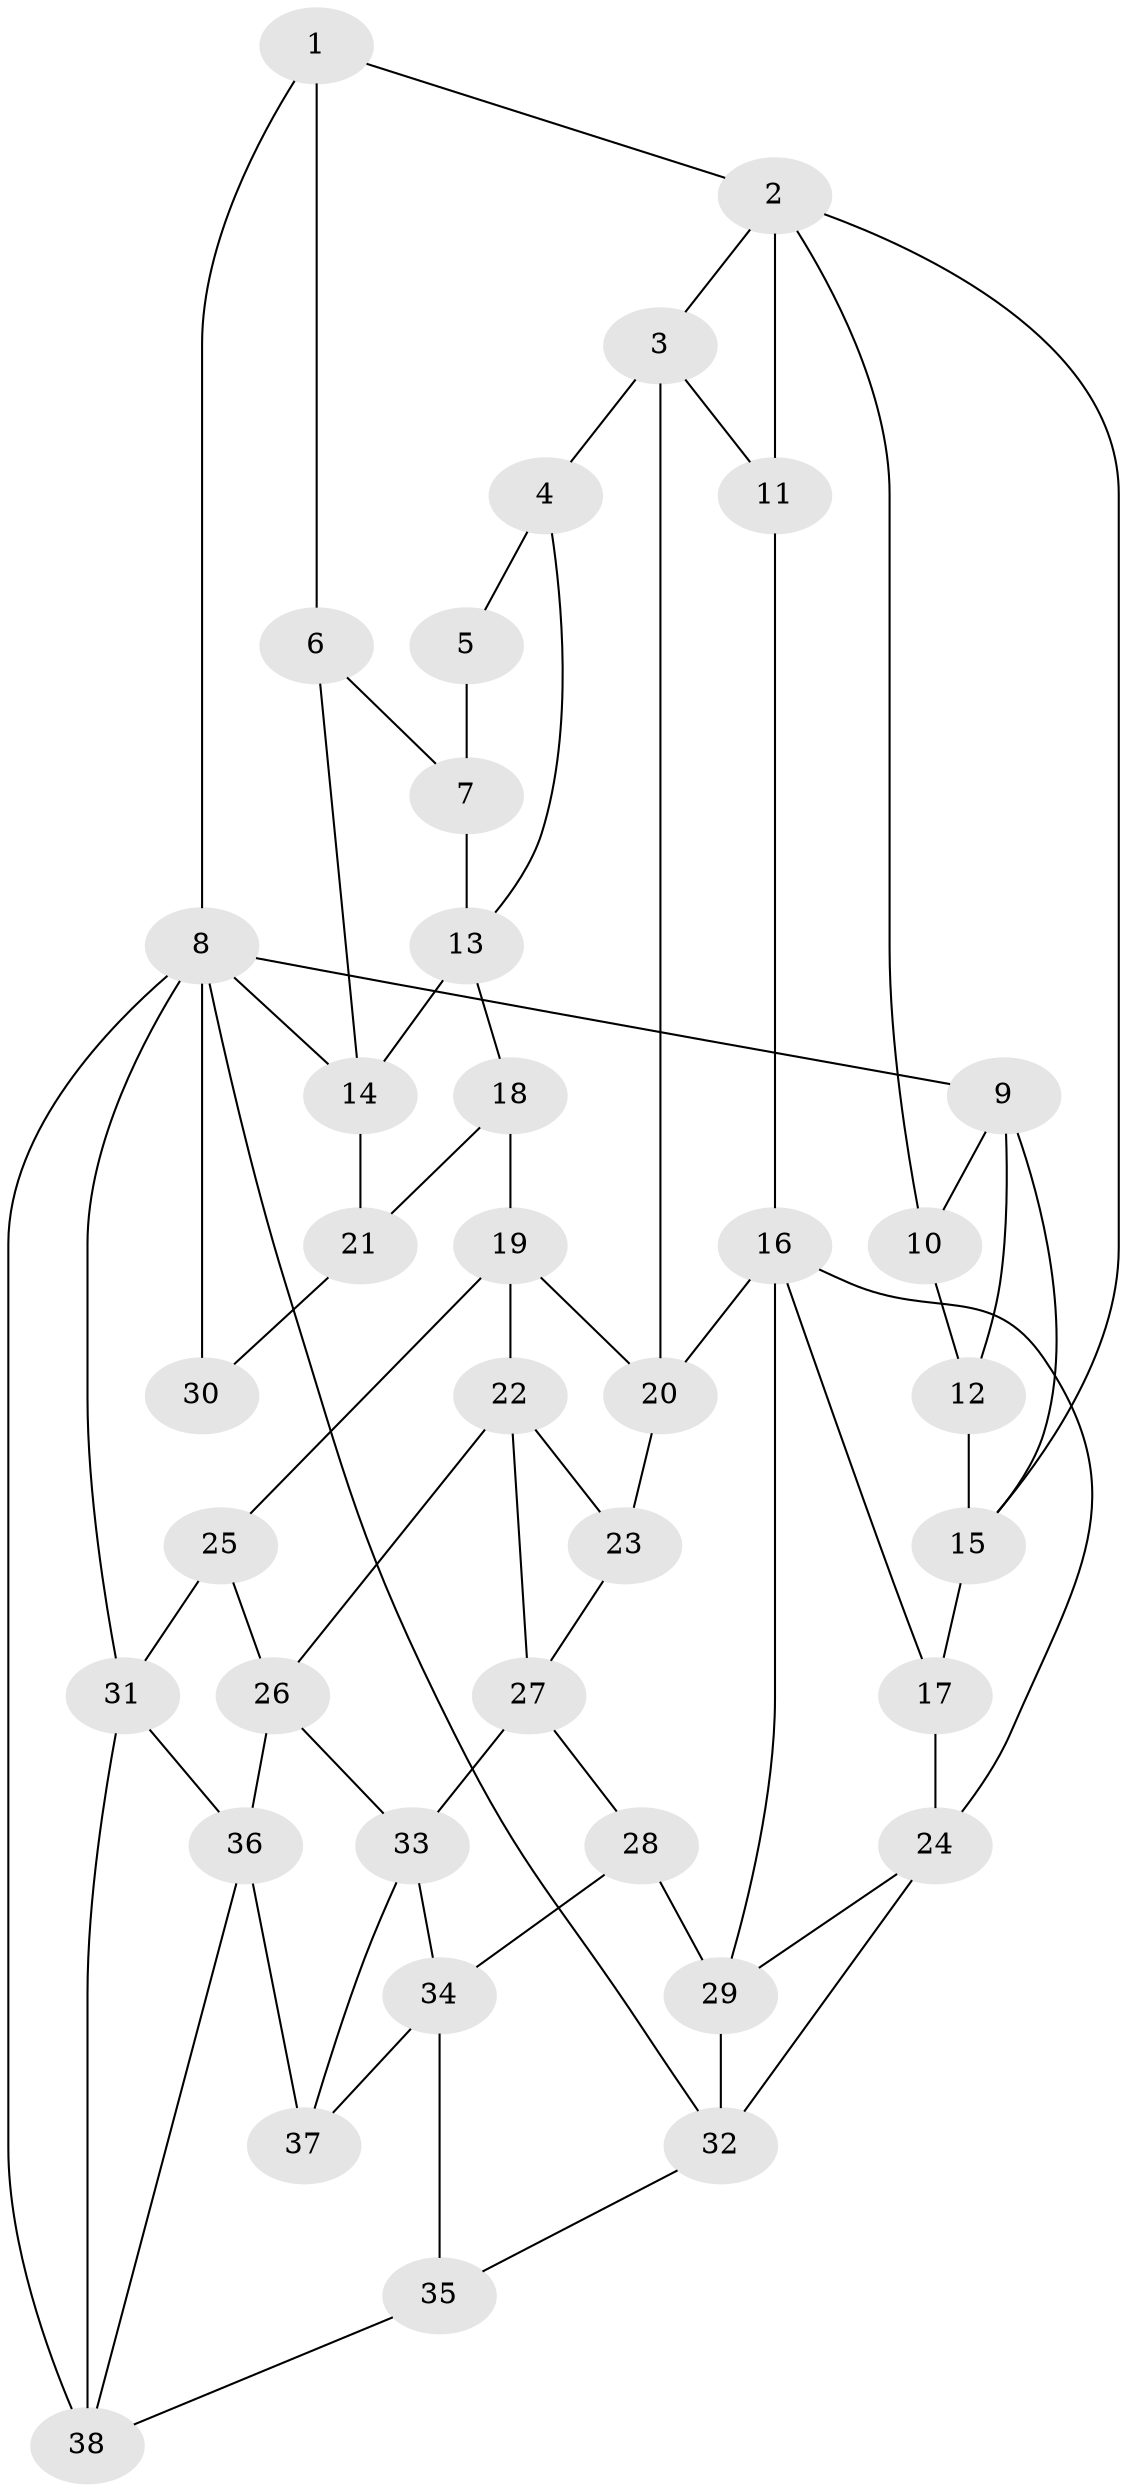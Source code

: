 // original degree distribution, {4: 0.23333333333333334, 5: 0.5083333333333333, 3: 0.025, 6: 0.23333333333333334}
// Generated by graph-tools (version 1.1) at 2025/54/03/04/25 22:54:11]
// undirected, 38 vertices, 69 edges
graph export_dot {
  node [color=gray90,style=filled];
  1;
  2;
  3;
  4;
  5;
  6;
  7;
  8;
  9;
  10;
  11;
  12;
  13;
  14;
  15;
  16;
  17;
  18;
  19;
  20;
  21;
  22;
  23;
  24;
  25;
  26;
  27;
  28;
  29;
  30;
  31;
  32;
  33;
  34;
  35;
  36;
  37;
  38;
  1 -- 2 [weight=1.0];
  1 -- 6 [weight=1.0];
  1 -- 8 [weight=1.0];
  2 -- 3 [weight=1.0];
  2 -- 10 [weight=1.0];
  2 -- 11 [weight=2.0];
  2 -- 15 [weight=1.0];
  3 -- 4 [weight=2.0];
  3 -- 11 [weight=1.0];
  3 -- 20 [weight=2.0];
  4 -- 5 [weight=1.0];
  4 -- 13 [weight=1.0];
  5 -- 7 [weight=2.0];
  6 -- 7 [weight=2.0];
  6 -- 14 [weight=2.0];
  7 -- 13 [weight=2.0];
  8 -- 9 [weight=2.0];
  8 -- 14 [weight=1.0];
  8 -- 30 [weight=1.0];
  8 -- 31 [weight=1.0];
  8 -- 32 [weight=1.0];
  8 -- 38 [weight=2.0];
  9 -- 10 [weight=1.0];
  9 -- 12 [weight=1.0];
  9 -- 15 [weight=1.0];
  10 -- 12 [weight=2.0];
  11 -- 16 [weight=1.0];
  12 -- 15 [weight=1.0];
  13 -- 14 [weight=1.0];
  13 -- 18 [weight=1.0];
  14 -- 21 [weight=2.0];
  15 -- 17 [weight=2.0];
  16 -- 17 [weight=1.0];
  16 -- 20 [weight=1.0];
  16 -- 24 [weight=1.0];
  16 -- 29 [weight=1.0];
  17 -- 24 [weight=3.0];
  18 -- 19 [weight=2.0];
  18 -- 21 [weight=2.0];
  19 -- 20 [weight=1.0];
  19 -- 22 [weight=1.0];
  19 -- 25 [weight=1.0];
  20 -- 23 [weight=1.0];
  21 -- 30 [weight=2.0];
  22 -- 23 [weight=1.0];
  22 -- 26 [weight=1.0];
  22 -- 27 [weight=1.0];
  23 -- 27 [weight=1.0];
  24 -- 29 [weight=1.0];
  24 -- 32 [weight=1.0];
  25 -- 26 [weight=2.0];
  25 -- 31 [weight=1.0];
  26 -- 33 [weight=1.0];
  26 -- 36 [weight=2.0];
  27 -- 28 [weight=1.0];
  27 -- 33 [weight=3.0];
  28 -- 29 [weight=1.0];
  28 -- 34 [weight=2.0];
  29 -- 32 [weight=2.0];
  31 -- 36 [weight=2.0];
  31 -- 38 [weight=1.0];
  32 -- 35 [weight=1.0];
  33 -- 34 [weight=1.0];
  33 -- 37 [weight=1.0];
  34 -- 35 [weight=2.0];
  34 -- 37 [weight=1.0];
  35 -- 38 [weight=1.0];
  36 -- 37 [weight=2.0];
  36 -- 38 [weight=1.0];
}
